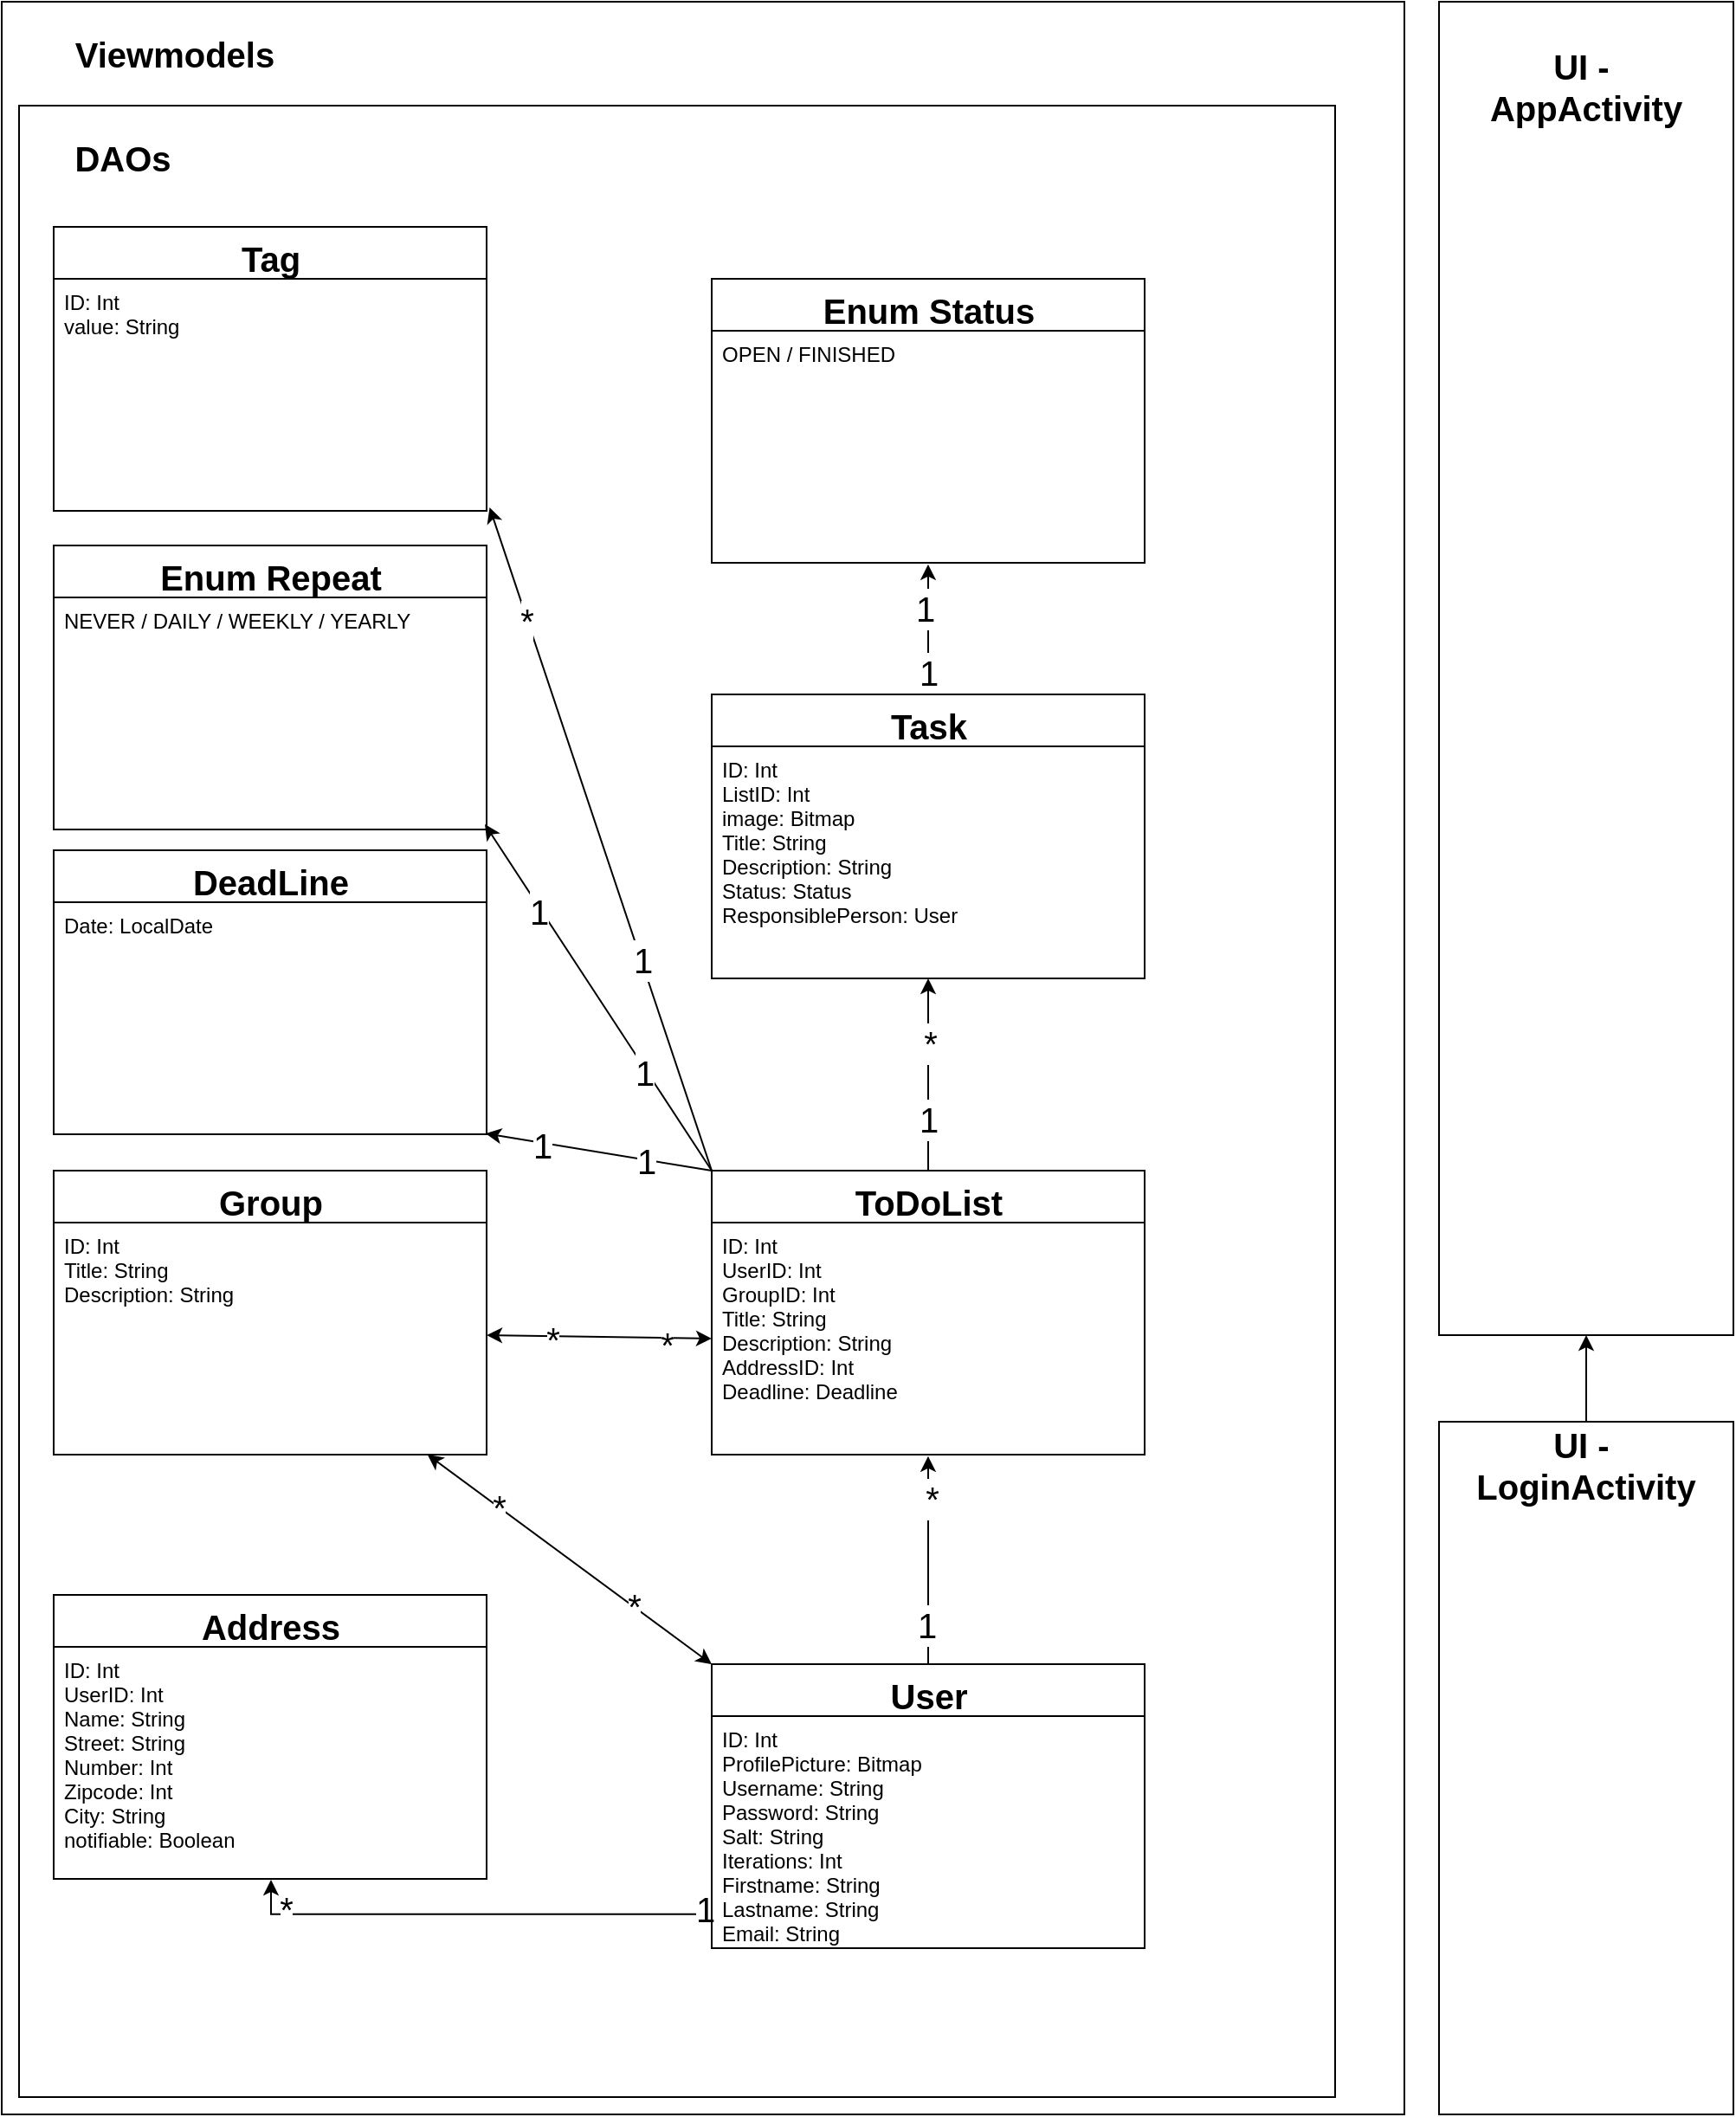 <mxfile version="14.6.13" type="github">
  <diagram id="O0O-AF1R1AtUwGN3uYjA" name="Page-1">
    <mxGraphModel dx="2931" dy="2788" grid="1" gridSize="10" guides="1" tooltips="1" connect="1" arrows="1" fold="1" page="1" pageScale="1" pageWidth="827" pageHeight="1169" math="0" shadow="0">
      <root>
        <mxCell id="0" />
        <mxCell id="1" parent="0" />
        <mxCell id="fAMsA92jdIGtZwJdTUSz-2" value="" style="rounded=0;whiteSpace=wrap;html=1;" vertex="1" parent="1">
          <mxGeometry x="110" y="-90" width="810" height="1220" as="geometry" />
        </mxCell>
        <mxCell id="fAMsA92jdIGtZwJdTUSz-8" value="&lt;b&gt;Viewmodels&lt;/b&gt;" style="text;html=1;strokeColor=none;fillColor=none;align=center;verticalAlign=middle;whiteSpace=wrap;rounded=0;labelBackgroundColor=none;fontSize=20;fontColor=#000000;" vertex="1" parent="1">
          <mxGeometry x="140" y="-70" width="140" height="20" as="geometry" />
        </mxCell>
        <mxCell id="fAMsA92jdIGtZwJdTUSz-11" value="" style="group" vertex="1" connectable="0" parent="1">
          <mxGeometry x="940" y="-90" width="170" height="770" as="geometry" />
        </mxCell>
        <mxCell id="fAMsA92jdIGtZwJdTUSz-9" value="" style="rounded=0;whiteSpace=wrap;html=1;labelBackgroundColor=none;fontSize=20;fontColor=#000000;align=left;" vertex="1" parent="fAMsA92jdIGtZwJdTUSz-11">
          <mxGeometry width="170" height="770.0" as="geometry" />
        </mxCell>
        <mxCell id="fAMsA92jdIGtZwJdTUSz-10" value="&lt;b&gt;UI -&amp;nbsp; AppActivity&lt;br&gt;&lt;/b&gt;" style="text;html=1;strokeColor=none;fillColor=none;align=center;verticalAlign=middle;whiteSpace=wrap;rounded=0;labelBackgroundColor=none;fontSize=20;fontColor=#000000;" vertex="1" parent="fAMsA92jdIGtZwJdTUSz-11">
          <mxGeometry x="10" y="12.222" width="150" height="73.333" as="geometry" />
        </mxCell>
        <mxCell id="fAMsA92jdIGtZwJdTUSz-13" value="" style="group" vertex="1" connectable="0" parent="1">
          <mxGeometry x="940" y="730" width="170" height="400" as="geometry" />
        </mxCell>
        <mxCell id="fAMsA92jdIGtZwJdTUSz-14" value="" style="rounded=0;whiteSpace=wrap;html=1;labelBackgroundColor=none;fontSize=20;fontColor=#000000;align=left;" vertex="1" parent="fAMsA92jdIGtZwJdTUSz-13">
          <mxGeometry width="170" height="400.0" as="geometry" />
        </mxCell>
        <mxCell id="fAMsA92jdIGtZwJdTUSz-15" value="&lt;b&gt;UI -&amp;nbsp; LoginActivity&lt;br&gt;&lt;/b&gt;" style="text;html=1;strokeColor=none;fillColor=none;align=center;verticalAlign=middle;whiteSpace=wrap;rounded=0;labelBackgroundColor=none;fontSize=20;fontColor=#000000;" vertex="1" parent="fAMsA92jdIGtZwJdTUSz-13">
          <mxGeometry x="10" y="6.349" width="150" height="38.095" as="geometry" />
        </mxCell>
        <mxCell id="fAMsA92jdIGtZwJdTUSz-1" value="" style="rounded=0;whiteSpace=wrap;labelPosition=left;verticalLabelPosition=middle;align=right;verticalAlign=middle;html=1;fontStyle=1;fontSize=20;labelBackgroundColor=none;labelBorderColor=none;spacingTop=0;noLabel=0;overflow=visible;" vertex="1" parent="1">
          <mxGeometry x="120" y="-30" width="760" height="1150" as="geometry" />
        </mxCell>
        <mxCell id="fAMsA92jdIGtZwJdTUSz-3" value="&lt;b&gt;DAOs&lt;/b&gt;" style="text;html=1;strokeColor=none;fillColor=none;align=center;verticalAlign=middle;whiteSpace=wrap;rounded=0;labelBackgroundColor=none;fontSize=20;fontColor=#000000;" vertex="1" parent="1">
          <mxGeometry x="140" y="-10" width="80" height="20" as="geometry" />
        </mxCell>
        <mxCell id="fAMsA92jdIGtZwJdTUSz-16" style="edgeStyle=orthogonalEdgeStyle;rounded=0;orthogonalLoop=1;jettySize=auto;html=1;entryX=0.5;entryY=1;entryDx=0;entryDy=0;fontSize=20;fontColor=#000000;" edge="1" parent="1" source="fAMsA92jdIGtZwJdTUSz-14" target="fAMsA92jdIGtZwJdTUSz-9">
          <mxGeometry relative="1" as="geometry" />
        </mxCell>
        <mxCell id="fAMsA92jdIGtZwJdTUSz-29" style="edgeStyle=orthogonalEdgeStyle;rounded=0;orthogonalLoop=1;jettySize=auto;html=1;entryX=0.502;entryY=1.004;entryDx=0;entryDy=0;entryPerimeter=0;fontSize=20;fontColor=#000000;exitX=0;exitY=0.854;exitDx=0;exitDy=0;exitPerimeter=0;" edge="1" parent="1" source="fAMsA92jdIGtZwJdTUSz-18" target="fAMsA92jdIGtZwJdTUSz-27">
          <mxGeometry relative="1" as="geometry" />
        </mxCell>
        <mxCell id="fAMsA92jdIGtZwJdTUSz-30" value="1" style="edgeLabel;html=1;align=center;verticalAlign=middle;resizable=0;points=[];fontSize=20;fontColor=#000000;" vertex="1" connectable="0" parent="fAMsA92jdIGtZwJdTUSz-29">
          <mxGeometry x="-0.364" y="-1" relative="1" as="geometry">
            <mxPoint x="83" y="-3" as="offset" />
          </mxGeometry>
        </mxCell>
        <mxCell id="fAMsA92jdIGtZwJdTUSz-31" value="*" style="edgeLabel;html=1;align=center;verticalAlign=middle;resizable=0;points=[];fontSize=20;fontColor=#000000;" vertex="1" connectable="0" parent="fAMsA92jdIGtZwJdTUSz-29">
          <mxGeometry x="0.353" y="1" relative="1" as="geometry">
            <mxPoint x="-61" y="-5" as="offset" />
          </mxGeometry>
        </mxCell>
        <mxCell id="fAMsA92jdIGtZwJdTUSz-52" style="edgeStyle=orthogonalEdgeStyle;rounded=0;orthogonalLoop=1;jettySize=auto;html=1;entryX=0.5;entryY=1.007;entryDx=0;entryDy=0;entryPerimeter=0;fontSize=20;fontColor=#000000;" edge="1" parent="1" source="fAMsA92jdIGtZwJdTUSz-17" target="fAMsA92jdIGtZwJdTUSz-36">
          <mxGeometry relative="1" as="geometry" />
        </mxCell>
        <mxCell id="fAMsA92jdIGtZwJdTUSz-53" value="1" style="edgeLabel;html=1;align=center;verticalAlign=middle;resizable=0;points=[];fontSize=20;fontColor=#000000;" vertex="1" connectable="0" parent="fAMsA92jdIGtZwJdTUSz-52">
          <mxGeometry x="-0.607" y="1" relative="1" as="geometry">
            <mxPoint as="offset" />
          </mxGeometry>
        </mxCell>
        <mxCell id="fAMsA92jdIGtZwJdTUSz-54" value="*" style="edgeLabel;html=1;align=center;verticalAlign=middle;resizable=0;points=[];fontSize=20;fontColor=#000000;" vertex="1" connectable="0" parent="fAMsA92jdIGtZwJdTUSz-52">
          <mxGeometry x="0.599" y="-2" relative="1" as="geometry">
            <mxPoint as="offset" />
          </mxGeometry>
        </mxCell>
        <mxCell id="fAMsA92jdIGtZwJdTUSz-17" value="User" style="swimlane;fontStyle=1;align=center;verticalAlign=top;childLayout=stackLayout;horizontal=1;startSize=30;horizontalStack=0;resizeParent=1;resizeParentMax=0;resizeLast=0;collapsible=1;marginBottom=0;rounded=0;labelBackgroundColor=none;fontSize=20;fontColor=#000000;html=1;" vertex="1" parent="1">
          <mxGeometry x="520" y="870" width="250" height="164" as="geometry">
            <mxRectangle x="490" y="850" width="80" height="30" as="alternateBounds" />
          </mxGeometry>
        </mxCell>
        <mxCell id="fAMsA92jdIGtZwJdTUSz-18" value="ID: Int&#xa;ProfilePicture: Bitmap&#xa;Username: String&#xa;Password: String&#xa;Salt: String&#xa;Iterations: Int&#xa;Firstname: String&#xa;Lastname: String&#xa;Email: String" style="text;strokeColor=none;fillColor=none;align=left;verticalAlign=top;spacingLeft=4;spacingRight=4;overflow=hidden;rotatable=0;points=[[0,0.5],[1,0.5]];portConstraint=eastwest;" vertex="1" parent="fAMsA92jdIGtZwJdTUSz-17">
          <mxGeometry y="30" width="250" height="134" as="geometry" />
        </mxCell>
        <mxCell id="fAMsA92jdIGtZwJdTUSz-26" value="Address" style="swimlane;fontStyle=1;align=center;verticalAlign=top;childLayout=stackLayout;horizontal=1;startSize=30;horizontalStack=0;resizeParent=1;resizeParentMax=0;resizeLast=0;collapsible=1;marginBottom=0;rounded=0;labelBackgroundColor=none;fontSize=20;fontColor=#000000;html=1;" vertex="1" parent="1">
          <mxGeometry x="140" y="830" width="250" height="164" as="geometry">
            <mxRectangle x="490" y="850" width="80" height="30" as="alternateBounds" />
          </mxGeometry>
        </mxCell>
        <mxCell id="fAMsA92jdIGtZwJdTUSz-27" value="ID: Int&#xa;UserID: Int&#xa;Name: String&#xa;Street: String&#xa;Number: Int&#xa;Zipcode: Int&#xa;City: String&#xa;notifiable: Boolean" style="text;strokeColor=none;fillColor=none;align=left;verticalAlign=top;spacingLeft=4;spacingRight=4;overflow=hidden;rotatable=0;points=[[0,0.5],[1,0.5]];portConstraint=eastwest;" vertex="1" parent="fAMsA92jdIGtZwJdTUSz-26">
          <mxGeometry y="30" width="250" height="134" as="geometry" />
        </mxCell>
        <mxCell id="fAMsA92jdIGtZwJdTUSz-68" style="edgeStyle=orthogonalEdgeStyle;rounded=0;orthogonalLoop=1;jettySize=auto;html=1;entryX=0.5;entryY=1;entryDx=0;entryDy=0;entryPerimeter=0;fontSize=20;fontColor=#000000;" edge="1" parent="1" source="fAMsA92jdIGtZwJdTUSz-35" target="fAMsA92jdIGtZwJdTUSz-40">
          <mxGeometry relative="1" as="geometry" />
        </mxCell>
        <mxCell id="fAMsA92jdIGtZwJdTUSz-69" value="1" style="edgeLabel;html=1;align=center;verticalAlign=middle;resizable=0;points=[];fontSize=20;fontColor=#000000;" vertex="1" connectable="0" parent="fAMsA92jdIGtZwJdTUSz-68">
          <mxGeometry x="-0.679" y="3" relative="1" as="geometry">
            <mxPoint x="3" y="-12" as="offset" />
          </mxGeometry>
        </mxCell>
        <mxCell id="fAMsA92jdIGtZwJdTUSz-71" value="*" style="edgeLabel;html=1;align=center;verticalAlign=middle;resizable=0;points=[];fontSize=20;fontColor=#000000;" vertex="1" connectable="0" parent="fAMsA92jdIGtZwJdTUSz-68">
          <mxGeometry x="0.336" y="-1" relative="1" as="geometry">
            <mxPoint as="offset" />
          </mxGeometry>
        </mxCell>
        <mxCell id="fAMsA92jdIGtZwJdTUSz-35" value="ToDoList" style="swimlane;fontStyle=1;align=center;verticalAlign=top;childLayout=stackLayout;horizontal=1;startSize=30;horizontalStack=0;resizeParent=1;resizeParentMax=0;resizeLast=0;collapsible=1;marginBottom=0;rounded=0;labelBackgroundColor=none;fontSize=20;fontColor=#000000;html=1;" vertex="1" parent="1">
          <mxGeometry x="520" y="585" width="250" height="164" as="geometry">
            <mxRectangle x="490" y="850" width="80" height="30" as="alternateBounds" />
          </mxGeometry>
        </mxCell>
        <mxCell id="fAMsA92jdIGtZwJdTUSz-36" value="ID: Int&#xa;UserID: Int&#xa;GroupID: Int&#xa;Title: String&#xa;Description: String&#xa;AddressID: Int&#xa;Deadline: Deadline" style="text;strokeColor=none;fillColor=none;align=left;verticalAlign=top;spacingLeft=4;spacingRight=4;overflow=hidden;rotatable=0;points=[[0,0.5],[1,0.5]];portConstraint=eastwest;" vertex="1" parent="fAMsA92jdIGtZwJdTUSz-35">
          <mxGeometry y="30" width="250" height="134" as="geometry" />
        </mxCell>
        <mxCell id="fAMsA92jdIGtZwJdTUSz-37" value="DeadLine" style="swimlane;fontStyle=1;align=center;verticalAlign=top;childLayout=stackLayout;horizontal=1;startSize=30;horizontalStack=0;resizeParent=1;resizeParentMax=0;resizeLast=0;collapsible=1;marginBottom=0;rounded=0;labelBackgroundColor=none;fontSize=20;fontColor=#000000;html=1;" vertex="1" parent="1">
          <mxGeometry x="140" y="400" width="250" height="164" as="geometry">
            <mxRectangle x="490" y="850" width="80" height="30" as="alternateBounds" />
          </mxGeometry>
        </mxCell>
        <mxCell id="fAMsA92jdIGtZwJdTUSz-38" value="Date: LocalDate" style="text;strokeColor=none;fillColor=none;align=left;verticalAlign=top;spacingLeft=4;spacingRight=4;overflow=hidden;rotatable=0;points=[[0,0.5],[1,0.5]];portConstraint=eastwest;" vertex="1" parent="fAMsA92jdIGtZwJdTUSz-37">
          <mxGeometry y="30" width="250" height="134" as="geometry" />
        </mxCell>
        <mxCell id="fAMsA92jdIGtZwJdTUSz-72" style="edgeStyle=orthogonalEdgeStyle;rounded=0;orthogonalLoop=1;jettySize=auto;html=1;entryX=0.5;entryY=1.007;entryDx=0;entryDy=0;entryPerimeter=0;fontSize=20;fontColor=#000000;" edge="1" parent="1" source="fAMsA92jdIGtZwJdTUSz-39" target="fAMsA92jdIGtZwJdTUSz-44">
          <mxGeometry relative="1" as="geometry" />
        </mxCell>
        <mxCell id="fAMsA92jdIGtZwJdTUSz-73" value="1" style="edgeLabel;html=1;align=center;verticalAlign=middle;resizable=0;points=[];fontSize=20;fontColor=#000000;" vertex="1" connectable="0" parent="fAMsA92jdIGtZwJdTUSz-72">
          <mxGeometry x="-0.659" relative="1" as="geometry">
            <mxPoint as="offset" />
          </mxGeometry>
        </mxCell>
        <mxCell id="fAMsA92jdIGtZwJdTUSz-74" value="1" style="edgeLabel;html=1;align=center;verticalAlign=middle;resizable=0;points=[];fontSize=20;fontColor=#000000;" vertex="1" connectable="0" parent="fAMsA92jdIGtZwJdTUSz-72">
          <mxGeometry x="0.331" y="2" relative="1" as="geometry">
            <mxPoint as="offset" />
          </mxGeometry>
        </mxCell>
        <mxCell id="fAMsA92jdIGtZwJdTUSz-39" value="Task" style="swimlane;fontStyle=1;align=center;verticalAlign=top;childLayout=stackLayout;horizontal=1;startSize=30;horizontalStack=0;resizeParent=1;resizeParentMax=0;resizeLast=0;collapsible=1;marginBottom=0;rounded=0;labelBackgroundColor=none;fontSize=20;fontColor=#000000;html=1;" vertex="1" parent="1">
          <mxGeometry x="520" y="310" width="250" height="164" as="geometry">
            <mxRectangle x="490" y="850" width="80" height="30" as="alternateBounds" />
          </mxGeometry>
        </mxCell>
        <mxCell id="fAMsA92jdIGtZwJdTUSz-40" value="ID: Int&#xa;ListID: Int&#xa;image: Bitmap&#xa;Title: String&#xa;Description: String&#xa;Status: Status&#xa;ResponsiblePerson: User" style="text;strokeColor=none;fillColor=none;align=left;verticalAlign=top;spacingLeft=4;spacingRight=4;overflow=hidden;rotatable=0;points=[[0,0.5],[1,0.5]];portConstraint=eastwest;" vertex="1" parent="fAMsA92jdIGtZwJdTUSz-39">
          <mxGeometry y="30" width="250" height="134" as="geometry" />
        </mxCell>
        <mxCell id="fAMsA92jdIGtZwJdTUSz-43" value="Enum Status" style="swimlane;fontStyle=1;align=center;verticalAlign=top;childLayout=stackLayout;horizontal=1;startSize=30;horizontalStack=0;resizeParent=1;resizeParentMax=0;resizeLast=0;collapsible=1;marginBottom=0;rounded=0;labelBackgroundColor=none;fontSize=20;fontColor=#000000;html=1;" vertex="1" parent="1">
          <mxGeometry x="520" y="70" width="250" height="164" as="geometry">
            <mxRectangle x="490" y="850" width="80" height="30" as="alternateBounds" />
          </mxGeometry>
        </mxCell>
        <mxCell id="fAMsA92jdIGtZwJdTUSz-44" value="OPEN / FINISHED" style="text;strokeColor=none;fillColor=none;align=left;verticalAlign=top;spacingLeft=4;spacingRight=4;overflow=hidden;rotatable=0;points=[[0,0.5],[1,0.5]];portConstraint=eastwest;" vertex="1" parent="fAMsA92jdIGtZwJdTUSz-43">
          <mxGeometry y="30" width="250" height="134" as="geometry" />
        </mxCell>
        <mxCell id="fAMsA92jdIGtZwJdTUSz-46" value="Tag" style="swimlane;fontStyle=1;align=center;verticalAlign=top;childLayout=stackLayout;horizontal=1;startSize=30;horizontalStack=0;resizeParent=1;resizeParentMax=0;resizeLast=0;collapsible=1;marginBottom=0;rounded=0;labelBackgroundColor=none;fontSize=20;fontColor=#000000;html=1;" vertex="1" parent="1">
          <mxGeometry x="140" y="40" width="250" height="164" as="geometry">
            <mxRectangle x="490" y="850" width="80" height="30" as="alternateBounds" />
          </mxGeometry>
        </mxCell>
        <mxCell id="fAMsA92jdIGtZwJdTUSz-47" value="ID: Int&#xa;value: String" style="text;strokeColor=none;fillColor=none;align=left;verticalAlign=top;spacingLeft=4;spacingRight=4;overflow=hidden;rotatable=0;points=[[0,0.5],[1,0.5]];portConstraint=eastwest;" vertex="1" parent="fAMsA92jdIGtZwJdTUSz-46">
          <mxGeometry y="30" width="250" height="134" as="geometry" />
        </mxCell>
        <mxCell id="fAMsA92jdIGtZwJdTUSz-48" value="Enum Repeat" style="swimlane;fontStyle=1;align=center;verticalAlign=top;childLayout=stackLayout;horizontal=1;startSize=30;horizontalStack=0;resizeParent=1;resizeParentMax=0;resizeLast=0;collapsible=1;marginBottom=0;rounded=0;labelBackgroundColor=none;fontSize=20;fontColor=#000000;html=1;" vertex="1" parent="1">
          <mxGeometry x="140" y="224" width="250" height="164" as="geometry">
            <mxRectangle x="490" y="850" width="80" height="30" as="alternateBounds" />
          </mxGeometry>
        </mxCell>
        <mxCell id="fAMsA92jdIGtZwJdTUSz-49" value="NEVER / DAILY / WEEKLY / YEARLY" style="text;strokeColor=none;fillColor=none;align=left;verticalAlign=top;spacingLeft=4;spacingRight=4;overflow=hidden;rotatable=0;points=[[0,0.5],[1,0.5]];portConstraint=eastwest;" vertex="1" parent="fAMsA92jdIGtZwJdTUSz-48">
          <mxGeometry y="30" width="250" height="134" as="geometry" />
        </mxCell>
        <mxCell id="fAMsA92jdIGtZwJdTUSz-50" value="Group" style="swimlane;fontStyle=1;align=center;verticalAlign=top;childLayout=stackLayout;horizontal=1;startSize=30;horizontalStack=0;resizeParent=1;resizeParentMax=0;resizeLast=0;collapsible=1;marginBottom=0;rounded=0;labelBackgroundColor=none;fontSize=20;fontColor=#000000;html=1;" vertex="1" parent="1">
          <mxGeometry x="140" y="585" width="250" height="164" as="geometry">
            <mxRectangle x="490" y="850" width="80" height="30" as="alternateBounds" />
          </mxGeometry>
        </mxCell>
        <mxCell id="fAMsA92jdIGtZwJdTUSz-51" value="ID: Int&#xa;Title: String&#xa;Description: String" style="text;strokeColor=none;fillColor=none;align=left;verticalAlign=top;spacingLeft=4;spacingRight=4;overflow=hidden;rotatable=0;points=[[0,0.5],[1,0.5]];portConstraint=eastwest;" vertex="1" parent="fAMsA92jdIGtZwJdTUSz-50">
          <mxGeometry y="30" width="250" height="134" as="geometry" />
        </mxCell>
        <mxCell id="fAMsA92jdIGtZwJdTUSz-60" value="" style="endArrow=classic;startArrow=classic;html=1;fontSize=20;fontColor=#000000;exitX=0;exitY=0;exitDx=0;exitDy=0;" edge="1" parent="1" source="fAMsA92jdIGtZwJdTUSz-17" target="fAMsA92jdIGtZwJdTUSz-51">
          <mxGeometry width="50" height="50" relative="1" as="geometry">
            <mxPoint x="530" y="860" as="sourcePoint" />
            <mxPoint x="580" y="810" as="targetPoint" />
          </mxGeometry>
        </mxCell>
        <mxCell id="fAMsA92jdIGtZwJdTUSz-61" value="*" style="edgeLabel;html=1;align=center;verticalAlign=middle;resizable=0;points=[];fontSize=20;fontColor=#000000;" vertex="1" connectable="0" parent="fAMsA92jdIGtZwJdTUSz-60">
          <mxGeometry x="0.5" relative="1" as="geometry">
            <mxPoint as="offset" />
          </mxGeometry>
        </mxCell>
        <mxCell id="fAMsA92jdIGtZwJdTUSz-62" value="*" style="edgeLabel;html=1;align=center;verticalAlign=middle;resizable=0;points=[];fontSize=20;fontColor=#000000;" vertex="1" connectable="0" parent="fAMsA92jdIGtZwJdTUSz-60">
          <mxGeometry x="-0.443" y="-1" relative="1" as="geometry">
            <mxPoint as="offset" />
          </mxGeometry>
        </mxCell>
        <mxCell id="fAMsA92jdIGtZwJdTUSz-63" value="" style="endArrow=classic;startArrow=classic;html=1;fontSize=20;fontColor=#000000;entryX=0;entryY=0.5;entryDx=0;entryDy=0;" edge="1" parent="1" target="fAMsA92jdIGtZwJdTUSz-36">
          <mxGeometry width="50" height="50" relative="1" as="geometry">
            <mxPoint x="390" y="680" as="sourcePoint" />
            <mxPoint x="580" y="810" as="targetPoint" />
          </mxGeometry>
        </mxCell>
        <mxCell id="fAMsA92jdIGtZwJdTUSz-64" value="*" style="edgeLabel;html=1;align=center;verticalAlign=middle;resizable=0;points=[];fontSize=20;fontColor=#000000;" vertex="1" connectable="0" parent="fAMsA92jdIGtZwJdTUSz-63">
          <mxGeometry x="0.603" y="-3" relative="1" as="geometry">
            <mxPoint as="offset" />
          </mxGeometry>
        </mxCell>
        <mxCell id="fAMsA92jdIGtZwJdTUSz-66" value="*" style="edgeLabel;html=1;align=center;verticalAlign=middle;resizable=0;points=[];fontSize=20;fontColor=#000000;" vertex="1" connectable="0" parent="fAMsA92jdIGtZwJdTUSz-63">
          <mxGeometry x="-0.423" y="-1" relative="1" as="geometry">
            <mxPoint as="offset" />
          </mxGeometry>
        </mxCell>
        <mxCell id="fAMsA92jdIGtZwJdTUSz-75" value="" style="endArrow=classic;html=1;fontSize=20;fontColor=#000000;entryX=0.998;entryY=0.997;entryDx=0;entryDy=0;entryPerimeter=0;exitX=0;exitY=0;exitDx=0;exitDy=0;" edge="1" parent="1" source="fAMsA92jdIGtZwJdTUSz-35" target="fAMsA92jdIGtZwJdTUSz-38">
          <mxGeometry width="50" height="50" relative="1" as="geometry">
            <mxPoint x="500" y="460" as="sourcePoint" />
            <mxPoint x="550" y="410" as="targetPoint" />
          </mxGeometry>
        </mxCell>
        <mxCell id="fAMsA92jdIGtZwJdTUSz-76" value="1" style="edgeLabel;html=1;align=center;verticalAlign=middle;resizable=0;points=[];fontSize=20;fontColor=#000000;" vertex="1" connectable="0" parent="fAMsA92jdIGtZwJdTUSz-75">
          <mxGeometry x="0.504" y="2" relative="1" as="geometry">
            <mxPoint y="-1" as="offset" />
          </mxGeometry>
        </mxCell>
        <mxCell id="fAMsA92jdIGtZwJdTUSz-77" value="1" style="edgeLabel;html=1;align=center;verticalAlign=middle;resizable=0;points=[];fontSize=20;fontColor=#000000;" vertex="1" connectable="0" parent="fAMsA92jdIGtZwJdTUSz-75">
          <mxGeometry x="-0.423" relative="1" as="geometry">
            <mxPoint x="-1" as="offset" />
          </mxGeometry>
        </mxCell>
        <mxCell id="fAMsA92jdIGtZwJdTUSz-78" value="" style="endArrow=classic;html=1;fontSize=20;fontColor=#000000;exitX=0;exitY=0;exitDx=0;exitDy=0;entryX=0.996;entryY=0.978;entryDx=0;entryDy=0;entryPerimeter=0;" edge="1" parent="1" source="fAMsA92jdIGtZwJdTUSz-35" target="fAMsA92jdIGtZwJdTUSz-49">
          <mxGeometry width="50" height="50" relative="1" as="geometry">
            <mxPoint x="530" y="595" as="sourcePoint" />
            <mxPoint x="393" y="390" as="targetPoint" />
          </mxGeometry>
        </mxCell>
        <mxCell id="fAMsA92jdIGtZwJdTUSz-79" value="1" style="edgeLabel;html=1;align=center;verticalAlign=middle;resizable=0;points=[];fontSize=20;fontColor=#000000;" vertex="1" connectable="0" parent="fAMsA92jdIGtZwJdTUSz-78">
          <mxGeometry x="0.504" y="2" relative="1" as="geometry">
            <mxPoint y="-1" as="offset" />
          </mxGeometry>
        </mxCell>
        <mxCell id="fAMsA92jdIGtZwJdTUSz-80" value="1" style="edgeLabel;html=1;align=center;verticalAlign=middle;resizable=0;points=[];fontSize=20;fontColor=#000000;" vertex="1" connectable="0" parent="fAMsA92jdIGtZwJdTUSz-78">
          <mxGeometry x="-0.423" relative="1" as="geometry">
            <mxPoint x="-1" as="offset" />
          </mxGeometry>
        </mxCell>
        <mxCell id="fAMsA92jdIGtZwJdTUSz-81" value="" style="endArrow=classic;html=1;fontSize=20;fontColor=#000000;entryX=1.007;entryY=0.985;entryDx=0;entryDy=0;entryPerimeter=0;exitX=0;exitY=0;exitDx=0;exitDy=0;" edge="1" parent="1" source="fAMsA92jdIGtZwJdTUSz-35" target="fAMsA92jdIGtZwJdTUSz-47">
          <mxGeometry width="50" height="50" relative="1" as="geometry">
            <mxPoint x="500" y="460" as="sourcePoint" />
            <mxPoint x="550" y="410" as="targetPoint" />
          </mxGeometry>
        </mxCell>
        <mxCell id="fAMsA92jdIGtZwJdTUSz-82" value="*" style="edgeLabel;html=1;align=center;verticalAlign=middle;resizable=0;points=[];fontSize=20;fontColor=#000000;" vertex="1" connectable="0" parent="fAMsA92jdIGtZwJdTUSz-81">
          <mxGeometry x="0.657" y="1" relative="1" as="geometry">
            <mxPoint y="-1" as="offset" />
          </mxGeometry>
        </mxCell>
        <mxCell id="fAMsA92jdIGtZwJdTUSz-83" value="1" style="edgeLabel;html=1;align=center;verticalAlign=middle;resizable=0;points=[];fontSize=20;fontColor=#000000;" vertex="1" connectable="0" parent="fAMsA92jdIGtZwJdTUSz-81">
          <mxGeometry x="-0.364" y="-1" relative="1" as="geometry">
            <mxPoint as="offset" />
          </mxGeometry>
        </mxCell>
      </root>
    </mxGraphModel>
  </diagram>
</mxfile>
